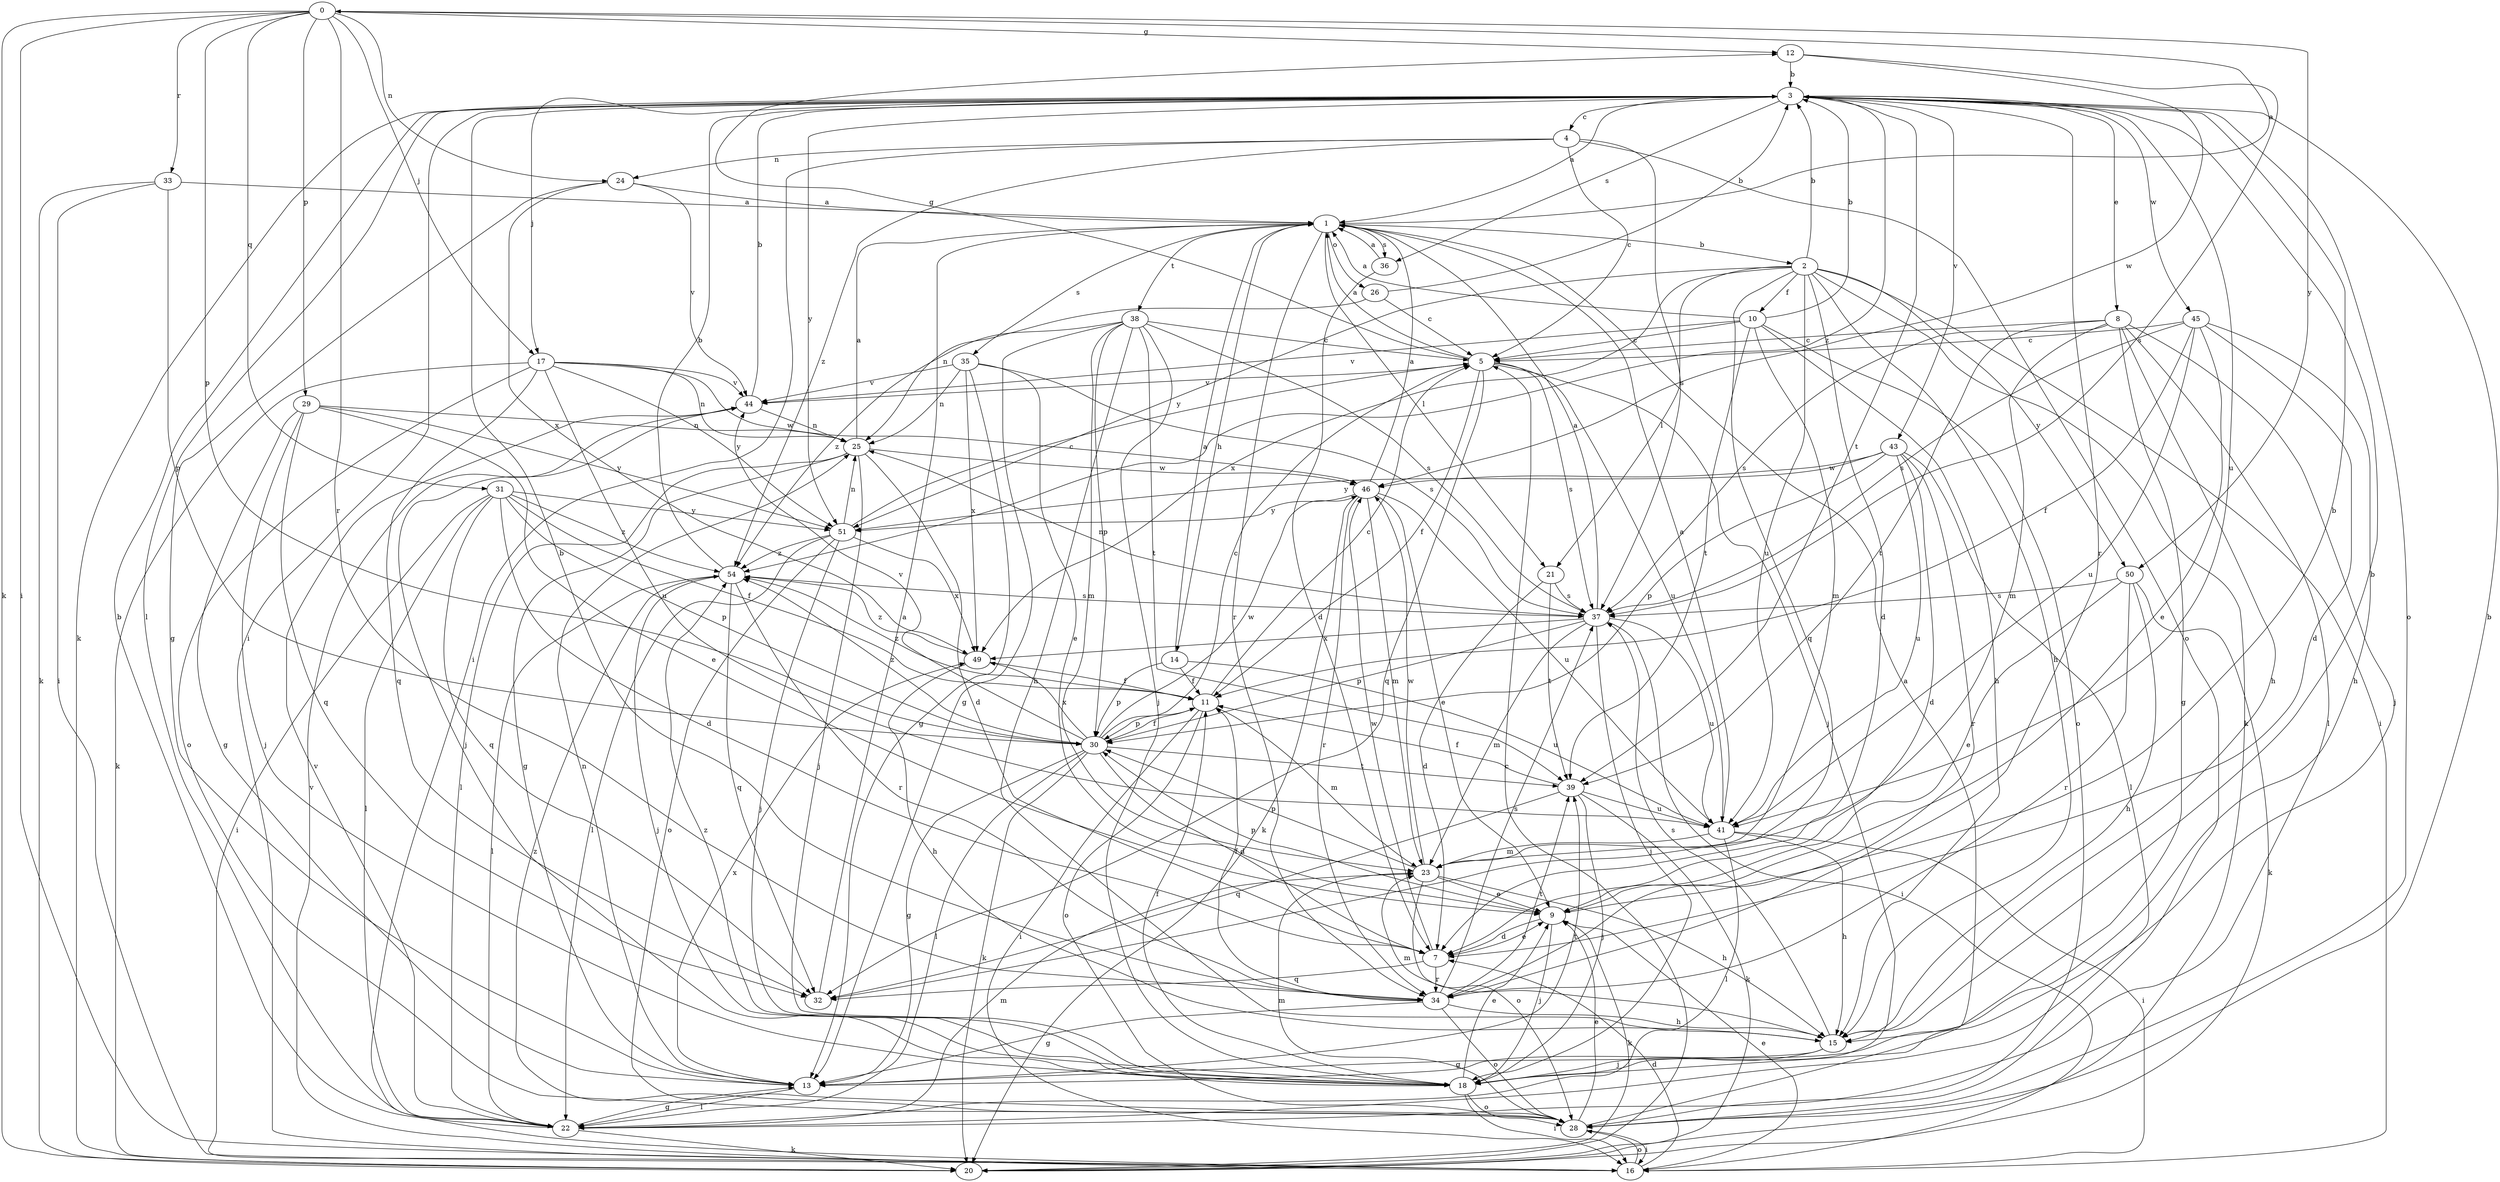 strict digraph  {
0;
1;
2;
3;
4;
5;
7;
8;
9;
10;
11;
12;
13;
14;
15;
16;
17;
18;
20;
21;
22;
23;
24;
25;
26;
28;
29;
30;
31;
32;
33;
34;
35;
36;
37;
38;
39;
41;
43;
44;
45;
46;
49;
50;
51;
54;
0 -> 12  [label=g];
0 -> 16  [label=i];
0 -> 17  [label=j];
0 -> 20  [label=k];
0 -> 24  [label=n];
0 -> 29  [label=p];
0 -> 30  [label=p];
0 -> 31  [label=q];
0 -> 33  [label=r];
0 -> 34  [label=r];
0 -> 50  [label=y];
1 -> 0  [label=a];
1 -> 2  [label=b];
1 -> 14  [label=h];
1 -> 21  [label=l];
1 -> 26  [label=o];
1 -> 34  [label=r];
1 -> 35  [label=s];
1 -> 36  [label=s];
1 -> 38  [label=t];
2 -> 3  [label=b];
2 -> 7  [label=d];
2 -> 10  [label=f];
2 -> 15  [label=h];
2 -> 16  [label=i];
2 -> 20  [label=k];
2 -> 21  [label=l];
2 -> 32  [label=q];
2 -> 41  [label=u];
2 -> 49  [label=x];
2 -> 50  [label=y];
2 -> 51  [label=y];
3 -> 1  [label=a];
3 -> 4  [label=c];
3 -> 8  [label=e];
3 -> 16  [label=i];
3 -> 17  [label=j];
3 -> 20  [label=k];
3 -> 22  [label=l];
3 -> 28  [label=o];
3 -> 34  [label=r];
3 -> 36  [label=s];
3 -> 39  [label=t];
3 -> 41  [label=u];
3 -> 43  [label=v];
3 -> 45  [label=w];
3 -> 51  [label=y];
3 -> 54  [label=z];
4 -> 5  [label=c];
4 -> 16  [label=i];
4 -> 24  [label=n];
4 -> 28  [label=o];
4 -> 37  [label=s];
4 -> 54  [label=z];
5 -> 1  [label=a];
5 -> 11  [label=f];
5 -> 12  [label=g];
5 -> 18  [label=j];
5 -> 32  [label=q];
5 -> 37  [label=s];
5 -> 41  [label=u];
5 -> 44  [label=v];
7 -> 9  [label=e];
7 -> 32  [label=q];
7 -> 34  [label=r];
7 -> 46  [label=w];
8 -> 5  [label=c];
8 -> 13  [label=g];
8 -> 15  [label=h];
8 -> 18  [label=j];
8 -> 22  [label=l];
8 -> 23  [label=m];
8 -> 37  [label=s];
8 -> 39  [label=t];
9 -> 3  [label=b];
9 -> 7  [label=d];
9 -> 18  [label=j];
9 -> 20  [label=k];
9 -> 30  [label=p];
10 -> 1  [label=a];
10 -> 3  [label=b];
10 -> 5  [label=c];
10 -> 15  [label=h];
10 -> 23  [label=m];
10 -> 28  [label=o];
10 -> 39  [label=t];
10 -> 44  [label=v];
11 -> 5  [label=c];
11 -> 16  [label=i];
11 -> 23  [label=m];
11 -> 28  [label=o];
11 -> 30  [label=p];
11 -> 54  [label=z];
12 -> 3  [label=b];
12 -> 37  [label=s];
12 -> 46  [label=w];
13 -> 22  [label=l];
13 -> 25  [label=n];
13 -> 39  [label=t];
13 -> 49  [label=x];
14 -> 1  [label=a];
14 -> 11  [label=f];
14 -> 30  [label=p];
14 -> 41  [label=u];
15 -> 3  [label=b];
15 -> 13  [label=g];
15 -> 18  [label=j];
15 -> 23  [label=m];
15 -> 37  [label=s];
16 -> 7  [label=d];
16 -> 9  [label=e];
16 -> 28  [label=o];
16 -> 44  [label=v];
17 -> 20  [label=k];
17 -> 25  [label=n];
17 -> 28  [label=o];
17 -> 32  [label=q];
17 -> 41  [label=u];
17 -> 44  [label=v];
17 -> 46  [label=w];
17 -> 51  [label=y];
18 -> 9  [label=e];
18 -> 11  [label=f];
18 -> 16  [label=i];
18 -> 28  [label=o];
18 -> 54  [label=z];
20 -> 5  [label=c];
21 -> 7  [label=d];
21 -> 37  [label=s];
21 -> 39  [label=t];
22 -> 3  [label=b];
22 -> 13  [label=g];
22 -> 20  [label=k];
22 -> 23  [label=m];
22 -> 44  [label=v];
23 -> 9  [label=e];
23 -> 15  [label=h];
23 -> 28  [label=o];
23 -> 30  [label=p];
23 -> 46  [label=w];
24 -> 1  [label=a];
24 -> 13  [label=g];
24 -> 44  [label=v];
24 -> 49  [label=x];
25 -> 1  [label=a];
25 -> 7  [label=d];
25 -> 13  [label=g];
25 -> 18  [label=j];
25 -> 22  [label=l];
25 -> 46  [label=w];
26 -> 3  [label=b];
26 -> 5  [label=c];
26 -> 25  [label=n];
28 -> 1  [label=a];
28 -> 3  [label=b];
28 -> 9  [label=e];
28 -> 16  [label=i];
28 -> 23  [label=m];
28 -> 54  [label=z];
29 -> 9  [label=e];
29 -> 13  [label=g];
29 -> 18  [label=j];
29 -> 25  [label=n];
29 -> 32  [label=q];
29 -> 51  [label=y];
30 -> 5  [label=c];
30 -> 7  [label=d];
30 -> 11  [label=f];
30 -> 13  [label=g];
30 -> 20  [label=k];
30 -> 22  [label=l];
30 -> 39  [label=t];
30 -> 44  [label=v];
30 -> 46  [label=w];
30 -> 49  [label=x];
30 -> 54  [label=z];
31 -> 7  [label=d];
31 -> 11  [label=f];
31 -> 16  [label=i];
31 -> 22  [label=l];
31 -> 30  [label=p];
31 -> 32  [label=q];
31 -> 51  [label=y];
31 -> 54  [label=z];
32 -> 1  [label=a];
33 -> 1  [label=a];
33 -> 16  [label=i];
33 -> 20  [label=k];
33 -> 30  [label=p];
34 -> 3  [label=b];
34 -> 11  [label=f];
34 -> 13  [label=g];
34 -> 15  [label=h];
34 -> 28  [label=o];
34 -> 37  [label=s];
34 -> 39  [label=t];
35 -> 9  [label=e];
35 -> 13  [label=g];
35 -> 25  [label=n];
35 -> 37  [label=s];
35 -> 44  [label=v];
35 -> 49  [label=x];
36 -> 1  [label=a];
36 -> 7  [label=d];
37 -> 1  [label=a];
37 -> 16  [label=i];
37 -> 18  [label=j];
37 -> 23  [label=m];
37 -> 25  [label=n];
37 -> 30  [label=p];
37 -> 41  [label=u];
37 -> 49  [label=x];
38 -> 5  [label=c];
38 -> 13  [label=g];
38 -> 15  [label=h];
38 -> 18  [label=j];
38 -> 23  [label=m];
38 -> 30  [label=p];
38 -> 37  [label=s];
38 -> 39  [label=t];
38 -> 54  [label=z];
39 -> 11  [label=f];
39 -> 18  [label=j];
39 -> 20  [label=k];
39 -> 32  [label=q];
39 -> 41  [label=u];
41 -> 1  [label=a];
41 -> 15  [label=h];
41 -> 16  [label=i];
41 -> 22  [label=l];
41 -> 23  [label=m];
43 -> 7  [label=d];
43 -> 22  [label=l];
43 -> 30  [label=p];
43 -> 34  [label=r];
43 -> 41  [label=u];
43 -> 46  [label=w];
43 -> 51  [label=y];
44 -> 3  [label=b];
44 -> 18  [label=j];
44 -> 25  [label=n];
45 -> 5  [label=c];
45 -> 7  [label=d];
45 -> 9  [label=e];
45 -> 11  [label=f];
45 -> 15  [label=h];
45 -> 37  [label=s];
45 -> 41  [label=u];
46 -> 1  [label=a];
46 -> 9  [label=e];
46 -> 20  [label=k];
46 -> 23  [label=m];
46 -> 34  [label=r];
46 -> 41  [label=u];
46 -> 51  [label=y];
49 -> 11  [label=f];
49 -> 15  [label=h];
49 -> 54  [label=z];
50 -> 9  [label=e];
50 -> 15  [label=h];
50 -> 20  [label=k];
50 -> 34  [label=r];
50 -> 37  [label=s];
51 -> 5  [label=c];
51 -> 18  [label=j];
51 -> 22  [label=l];
51 -> 25  [label=n];
51 -> 28  [label=o];
51 -> 49  [label=x];
51 -> 54  [label=z];
54 -> 3  [label=b];
54 -> 18  [label=j];
54 -> 22  [label=l];
54 -> 32  [label=q];
54 -> 34  [label=r];
54 -> 37  [label=s];
}
